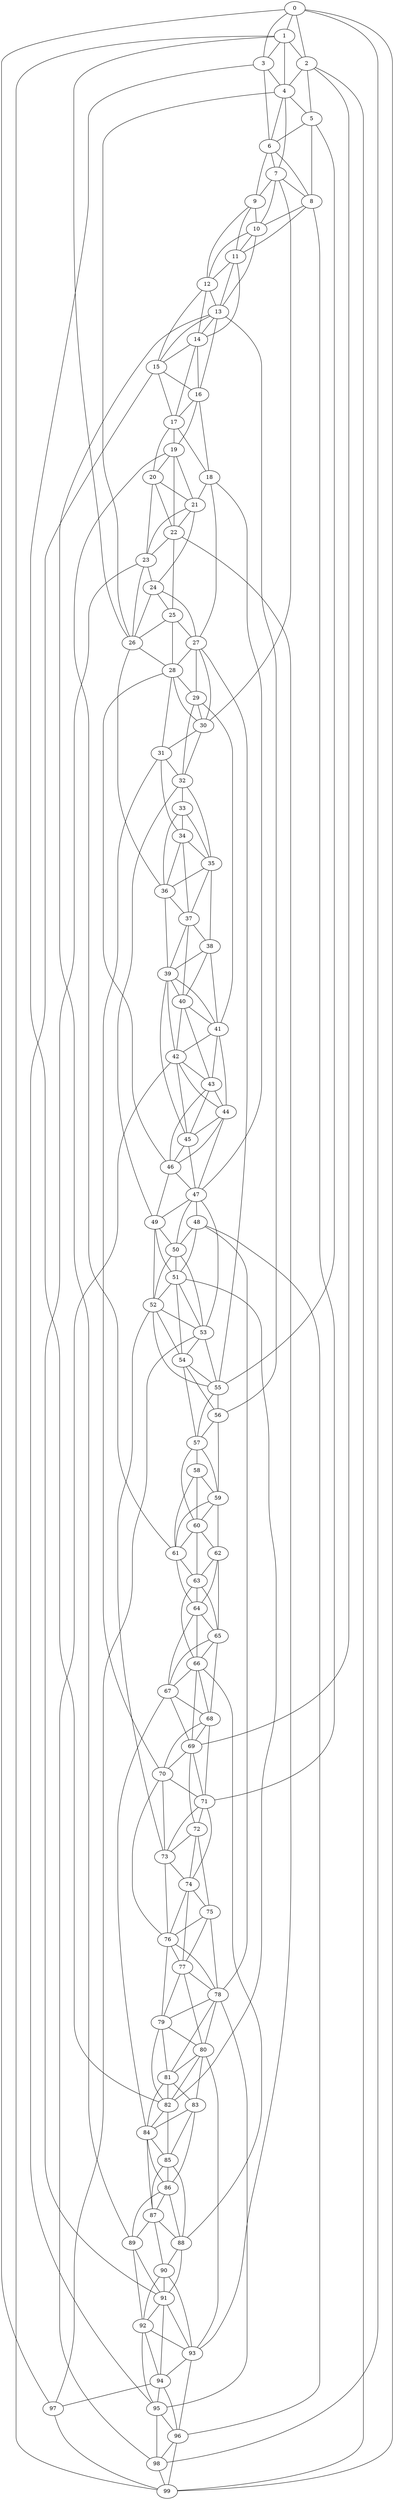 strict graph "watts_strogatz_graph(100,6,0.1)" {
0;
1;
2;
3;
4;
5;
6;
7;
8;
9;
10;
11;
12;
13;
14;
15;
16;
17;
18;
19;
20;
21;
22;
23;
24;
25;
26;
27;
28;
29;
30;
31;
32;
33;
34;
35;
36;
37;
38;
39;
40;
41;
42;
43;
44;
45;
46;
47;
48;
49;
50;
51;
52;
53;
54;
55;
56;
57;
58;
59;
60;
61;
62;
63;
64;
65;
66;
67;
68;
69;
70;
71;
72;
73;
74;
75;
76;
77;
78;
79;
80;
81;
82;
83;
84;
85;
86;
87;
88;
89;
90;
91;
92;
93;
94;
95;
96;
97;
98;
99;
0 -- 1  [is_available=True, prob="1.0"];
0 -- 2  [is_available=True, prob="1.0"];
0 -- 3  [is_available=True, prob="0.438348752696"];
0 -- 97  [is_available=True, prob="1.0"];
0 -- 98  [is_available=True, prob="0.572672139635"];
0 -- 99  [is_available=True, prob="0.711432715912"];
1 -- 2  [is_available=True, prob="0.164005627779"];
1 -- 99  [is_available=True, prob="0.202174616691"];
1 -- 4  [is_available=True, prob="0.257963229422"];
1 -- 3  [is_available=True, prob="0.270574562578"];
1 -- 26  [is_available=True, prob="0.726524833387"];
2 -- 4  [is_available=True, prob="0.657671424085"];
2 -- 5  [is_available=True, prob="0.208658912867"];
2 -- 99  [is_available=True, prob="0.0488382760837"];
2 -- 69  [is_available=True, prob="0.176108395309"];
3 -- 4  [is_available=True, prob="1.0"];
3 -- 6  [is_available=True, prob="0.455581663166"];
3 -- 82  [is_available=True, prob="0.510715394783"];
4 -- 5  [is_available=True, prob="0.560206477893"];
4 -- 6  [is_available=True, prob="1.0"];
4 -- 7  [is_available=True, prob="0.254422924977"];
4 -- 26  [is_available=True, prob="1.0"];
5 -- 6  [is_available=True, prob="0.809472599727"];
5 -- 8  [is_available=True, prob="1.0"];
5 -- 55  [is_available=True, prob="0.645236582225"];
6 -- 7  [is_available=True, prob="0.550062345119"];
6 -- 8  [is_available=True, prob="0.0410745498386"];
6 -- 9  [is_available=True, prob="0.876427364395"];
7 -- 8  [is_available=True, prob="1.0"];
7 -- 9  [is_available=True, prob="1.0"];
7 -- 10  [is_available=True, prob="1.0"];
7 -- 30  [is_available=True, prob="0.21526523542"];
8 -- 10  [is_available=True, prob="0.765168704671"];
8 -- 11  [is_available=True, prob="0.871975266304"];
8 -- 71  [is_available=True, prob="1.0"];
9 -- 10  [is_available=True, prob="0.556192117187"];
9 -- 11  [is_available=True, prob="0.514864056823"];
9 -- 12  [is_available=True, prob="0.0369157046235"];
10 -- 11  [is_available=True, prob="0.0607464850361"];
10 -- 12  [is_available=True, prob="0.350602365703"];
10 -- 13  [is_available=True, prob="0.728260169522"];
11 -- 12  [is_available=True, prob="0.946746458673"];
11 -- 13  [is_available=True, prob="0.0299064935109"];
11 -- 14  [is_available=True, prob="0.155045652778"];
12 -- 13  [is_available=True, prob="0.798023514846"];
12 -- 14  [is_available=True, prob="0.405477696938"];
12 -- 15  [is_available=True, prob="1.0"];
13 -- 14  [is_available=True, prob="0.530371953549"];
13 -- 15  [is_available=True, prob="0.853039020191"];
13 -- 16  [is_available=True, prob="1.0"];
13 -- 56  [is_available=True, prob="0.0544224626693"];
13 -- 89  [is_available=True, prob="0.285837963239"];
14 -- 15  [is_available=True, prob="0.750261369936"];
14 -- 16  [is_available=True, prob="0.565243324995"];
14 -- 17  [is_available=True, prob="0.572633798363"];
15 -- 16  [is_available=True, prob="0.558438883682"];
15 -- 17  [is_available=True, prob="0.929783659456"];
15 -- 95  [is_available=True, prob="0.192537429977"];
16 -- 17  [is_available=True, prob="0.974317115894"];
16 -- 18  [is_available=True, prob="0.575603327019"];
16 -- 19  [is_available=True, prob="0.311556787196"];
17 -- 18  [is_available=True, prob="1.0"];
17 -- 19  [is_available=True, prob="0.961688148253"];
17 -- 20  [is_available=True, prob="0.318096500755"];
18 -- 47  [is_available=True, prob="1.0"];
18 -- 21  [is_available=True, prob="0.663054052365"];
18 -- 27  [is_available=True, prob="0.339213049945"];
19 -- 20  [is_available=True, prob="0.854032319657"];
19 -- 21  [is_available=True, prob="1.0"];
19 -- 22  [is_available=True, prob="0.410744329275"];
19 -- 61  [is_available=True, prob="0.992520999272"];
20 -- 21  [is_available=True, prob="0.449542869353"];
20 -- 22  [is_available=True, prob="1.0"];
20 -- 23  [is_available=True, prob="0.211330483382"];
21 -- 22  [is_available=True, prob="1.0"];
21 -- 23  [is_available=True, prob="0.876691384793"];
21 -- 24  [is_available=True, prob="0.781722775127"];
22 -- 23  [is_available=True, prob="0.809639136391"];
22 -- 25  [is_available=True, prob="0.120295948338"];
22 -- 93  [is_available=True, prob="0.884805272219"];
23 -- 24  [is_available=True, prob="0.0737924815369"];
23 -- 26  [is_available=True, prob="1.0"];
23 -- 91  [is_available=True, prob="0.985910735542"];
24 -- 25  [is_available=True, prob="0.495860128581"];
24 -- 26  [is_available=True, prob="0.539981730508"];
24 -- 27  [is_available=True, prob="0.416534796816"];
25 -- 26  [is_available=True, prob="0.712097830169"];
25 -- 27  [is_available=True, prob="0.156610649715"];
25 -- 28  [is_available=True, prob="0.467623316226"];
26 -- 36  [is_available=True, prob="0.477003754309"];
26 -- 28  [is_available=True, prob="0.893218627232"];
27 -- 55  [is_available=True, prob="1.0"];
27 -- 28  [is_available=True, prob="0.76744973288"];
27 -- 29  [is_available=True, prob="0.429464568929"];
27 -- 30  [is_available=True, prob="0.145330156503"];
28 -- 46  [is_available=True, prob="1.0"];
28 -- 29  [is_available=True, prob="0.4148747762"];
28 -- 30  [is_available=True, prob="0.659254962618"];
28 -- 31  [is_available=True, prob="0.956115164854"];
29 -- 32  [is_available=True, prob="0.894134225094"];
29 -- 41  [is_available=True, prob="0.400803634075"];
29 -- 30  [is_available=True, prob="0.111241810761"];
30 -- 32  [is_available=True, prob="1.0"];
30 -- 31  [is_available=True, prob="0.713075114512"];
31 -- 32  [is_available=True, prob="1.0"];
31 -- 34  [is_available=True, prob="0.188126208193"];
31 -- 70  [is_available=True, prob="1.0"];
32 -- 33  [is_available=True, prob="0.747894884495"];
32 -- 35  [is_available=True, prob="0.227647237859"];
32 -- 49  [is_available=True, prob="1.0"];
33 -- 34  [is_available=True, prob="1.0"];
33 -- 35  [is_available=True, prob="0.869749651549"];
33 -- 36  [is_available=True, prob="0.957686289489"];
34 -- 35  [is_available=True, prob="0.0670901861686"];
34 -- 36  [is_available=True, prob="0.135715734558"];
34 -- 37  [is_available=True, prob="0.803889958631"];
35 -- 36  [is_available=True, prob="0.0396515774736"];
35 -- 37  [is_available=True, prob="0.504295991028"];
35 -- 38  [is_available=True, prob="0.387024483722"];
36 -- 37  [is_available=True, prob="1.0"];
36 -- 39  [is_available=True, prob="0.200981288576"];
37 -- 38  [is_available=True, prob="0.934385302738"];
37 -- 39  [is_available=True, prob="0.360924055737"];
37 -- 40  [is_available=True, prob="0.35596462576"];
38 -- 39  [is_available=True, prob="1.0"];
38 -- 40  [is_available=True, prob="1.0"];
38 -- 41  [is_available=True, prob="1.0"];
39 -- 40  [is_available=True, prob="0.0398462122032"];
39 -- 41  [is_available=True, prob="0.840663954353"];
39 -- 42  [is_available=True, prob="0.0964232295186"];
39 -- 45  [is_available=True, prob="0.289343169542"];
40 -- 41  [is_available=True, prob="1.0"];
40 -- 42  [is_available=True, prob="0.934759159503"];
40 -- 43  [is_available=True, prob="0.711480833845"];
41 -- 42  [is_available=True, prob="1.0"];
41 -- 43  [is_available=True, prob="1.0"];
41 -- 44  [is_available=True, prob="1.0"];
42 -- 98  [is_available=True, prob="0.189932147777"];
42 -- 43  [is_available=True, prob="0.0368813947016"];
42 -- 44  [is_available=True, prob="0.498671641495"];
42 -- 45  [is_available=True, prob="0.904899244957"];
43 -- 44  [is_available=True, prob="0.0504966601045"];
43 -- 45  [is_available=True, prob="1.0"];
43 -- 46  [is_available=True, prob="0.935712456633"];
44 -- 45  [is_available=True, prob="0.0264447712712"];
44 -- 46  [is_available=True, prob="0.0691532448401"];
44 -- 47  [is_available=True, prob="1.0"];
45 -- 46  [is_available=True, prob="1.0"];
45 -- 47  [is_available=True, prob="1.0"];
46 -- 47  [is_available=True, prob="0.978983092202"];
46 -- 49  [is_available=True, prob="0.737350548578"];
47 -- 48  [is_available=True, prob="1.0"];
47 -- 49  [is_available=True, prob="0.598111762374"];
47 -- 50  [is_available=True, prob="0.917039819524"];
47 -- 53  [is_available=True, prob="0.818968116254"];
48 -- 96  [is_available=True, prob="0.215330262309"];
48 -- 50  [is_available=True, prob="0.0912711590928"];
48 -- 51  [is_available=True, prob="0.241382005512"];
48 -- 78  [is_available=True, prob="0.370079168569"];
49 -- 50  [is_available=True, prob="0.203740412092"];
49 -- 51  [is_available=True, prob="0.515370119002"];
49 -- 52  [is_available=True, prob="0.87835435846"];
50 -- 51  [is_available=True, prob="0.988324891549"];
50 -- 52  [is_available=True, prob="1.0"];
50 -- 53  [is_available=True, prob="0.342945199445"];
51 -- 82  [is_available=True, prob="0.852238563917"];
51 -- 52  [is_available=True, prob="0.495416266518"];
51 -- 53  [is_available=True, prob="0.951640670918"];
51 -- 54  [is_available=True, prob="0.234660274961"];
52 -- 73  [is_available=True, prob="1.0"];
52 -- 53  [is_available=True, prob="1.0"];
52 -- 54  [is_available=True, prob="0.10425064868"];
52 -- 55  [is_available=True, prob="0.210687783502"];
53 -- 97  [is_available=True, prob="0.884026319404"];
53 -- 54  [is_available=True, prob="0.253459503103"];
53 -- 55  [is_available=True, prob="0.0735802288531"];
54 -- 55  [is_available=True, prob="0.846686915684"];
54 -- 56  [is_available=True, prob="0.800379061155"];
54 -- 57  [is_available=True, prob="1.0"];
55 -- 56  [is_available=True, prob="0.247712688833"];
55 -- 57  [is_available=True, prob="1.0"];
56 -- 57  [is_available=True, prob="0.763081330182"];
56 -- 59  [is_available=True, prob="0.204455811873"];
57 -- 58  [is_available=True, prob="0.519219163551"];
57 -- 59  [is_available=True, prob="0.709939085254"];
57 -- 60  [is_available=True, prob="0.108605223499"];
58 -- 59  [is_available=True, prob="0.568346159058"];
58 -- 60  [is_available=True, prob="0.40688492148"];
58 -- 61  [is_available=True, prob="1.0"];
59 -- 60  [is_available=True, prob="0.173933390268"];
59 -- 61  [is_available=True, prob="1.0"];
59 -- 62  [is_available=True, prob="0.840186980948"];
60 -- 61  [is_available=True, prob="0.654085243609"];
60 -- 62  [is_available=True, prob="1.0"];
60 -- 63  [is_available=True, prob="0.976463176109"];
61 -- 64  [is_available=True, prob="0.00539838290366"];
61 -- 63  [is_available=True, prob="1.0"];
62 -- 64  [is_available=True, prob="0.381485907046"];
62 -- 65  [is_available=True, prob="0.850719181405"];
62 -- 63  [is_available=True, prob="0.0256131553683"];
63 -- 64  [is_available=True, prob="0.589706429459"];
63 -- 65  [is_available=True, prob="0.683930173859"];
63 -- 66  [is_available=True, prob="0.689091954517"];
64 -- 65  [is_available=True, prob="0.172692435091"];
64 -- 66  [is_available=True, prob="0.71382158089"];
64 -- 67  [is_available=True, prob="0.811026523728"];
65 -- 66  [is_available=True, prob="0.681073333271"];
65 -- 67  [is_available=True, prob="0.69940228108"];
65 -- 68  [is_available=True, prob="0.459215125004"];
66 -- 67  [is_available=True, prob="1.0"];
66 -- 68  [is_available=True, prob="0.248484166933"];
66 -- 69  [is_available=True, prob="0.403592679869"];
66 -- 88  [is_available=True, prob="1.0"];
67 -- 68  [is_available=True, prob="1.0"];
67 -- 69  [is_available=True, prob="1.0"];
67 -- 84  [is_available=True, prob="0.211672915636"];
68 -- 69  [is_available=True, prob="0.436653995392"];
68 -- 70  [is_available=True, prob="0.825694635916"];
68 -- 71  [is_available=True, prob="0.0957275026962"];
69 -- 70  [is_available=True, prob="0.343338457541"];
69 -- 71  [is_available=True, prob="0.489014085072"];
69 -- 72  [is_available=True, prob="0.927025200658"];
70 -- 71  [is_available=True, prob="1.0"];
70 -- 73  [is_available=True, prob="1.0"];
70 -- 76  [is_available=True, prob="1.0"];
71 -- 72  [is_available=True, prob="0.152407997916"];
71 -- 73  [is_available=True, prob="0.879444326287"];
71 -- 74  [is_available=True, prob="0.464068218996"];
72 -- 73  [is_available=True, prob="1.0"];
72 -- 74  [is_available=True, prob="0.353870658026"];
72 -- 75  [is_available=True, prob="1.0"];
73 -- 74  [is_available=True, prob="0.834302300564"];
73 -- 76  [is_available=True, prob="0.49814284808"];
74 -- 75  [is_available=True, prob="0.245100446038"];
74 -- 76  [is_available=True, prob="0.574789461394"];
74 -- 77  [is_available=True, prob="0.762947400556"];
75 -- 76  [is_available=True, prob="0.507019607092"];
75 -- 77  [is_available=True, prob="0.440817362418"];
75 -- 78  [is_available=True, prob="0.115477993743"];
76 -- 77  [is_available=True, prob="0.352698873061"];
76 -- 78  [is_available=True, prob="0.911027361872"];
76 -- 79  [is_available=True, prob="0.626913129558"];
77 -- 78  [is_available=True, prob="0.889966016191"];
77 -- 79  [is_available=True, prob="0.969107825964"];
77 -- 80  [is_available=True, prob="0.862961339775"];
78 -- 79  [is_available=True, prob="0.86032665304"];
78 -- 80  [is_available=True, prob="0.117439502015"];
78 -- 81  [is_available=True, prob="1.0"];
78 -- 95  [is_available=True, prob="0.235522616228"];
79 -- 80  [is_available=True, prob="0.698612851747"];
79 -- 81  [is_available=True, prob="1.0"];
79 -- 82  [is_available=True, prob="1.0"];
80 -- 81  [is_available=True, prob="0.643704384135"];
80 -- 82  [is_available=True, prob="0.954446451502"];
80 -- 83  [is_available=True, prob="0.0634210300055"];
80 -- 93  [is_available=True, prob="0.86944564837"];
81 -- 82  [is_available=True, prob="0.601931482008"];
81 -- 83  [is_available=True, prob="0.970956864637"];
81 -- 84  [is_available=True, prob="0.99775076977"];
82 -- 84  [is_available=True, prob="0.0133447438615"];
82 -- 85  [is_available=True, prob="0.838020499371"];
83 -- 84  [is_available=True, prob="0.997761559233"];
83 -- 85  [is_available=True, prob="0.560770368337"];
83 -- 86  [is_available=True, prob="1.0"];
84 -- 85  [is_available=True, prob="1.0"];
84 -- 86  [is_available=True, prob="0.789582035882"];
84 -- 87  [is_available=True, prob="0.272894456681"];
85 -- 86  [is_available=True, prob="1.0"];
85 -- 87  [is_available=True, prob="0.157079729931"];
85 -- 88  [is_available=True, prob="0.534932851129"];
86 -- 87  [is_available=True, prob="0.431170345725"];
86 -- 88  [is_available=True, prob="1.0"];
86 -- 89  [is_available=True, prob="0.0106935108546"];
87 -- 88  [is_available=True, prob="1.0"];
87 -- 89  [is_available=True, prob="1.0"];
87 -- 90  [is_available=True, prob="0.846493760314"];
88 -- 90  [is_available=True, prob="0.159867486373"];
88 -- 91  [is_available=True, prob="1.0"];
89 -- 91  [is_available=True, prob="0.507600667462"];
89 -- 92  [is_available=True, prob="0.848365520167"];
90 -- 91  [is_available=True, prob="0.0221479382192"];
90 -- 92  [is_available=True, prob="0.162979238157"];
90 -- 93  [is_available=True, prob="1.0"];
91 -- 92  [is_available=True, prob="1.0"];
91 -- 93  [is_available=True, prob="0.90787419448"];
91 -- 94  [is_available=True, prob="0.827714663028"];
92 -- 93  [is_available=True, prob="1.0"];
92 -- 94  [is_available=True, prob="1.0"];
92 -- 95  [is_available=True, prob="1.0"];
93 -- 96  [is_available=True, prob="0.964422086907"];
93 -- 94  [is_available=True, prob="1.0"];
94 -- 96  [is_available=True, prob="0.157785863654"];
94 -- 97  [is_available=True, prob="0.862472789143"];
94 -- 95  [is_available=True, prob="1.0"];
95 -- 96  [is_available=True, prob="0.457116853062"];
95 -- 98  [is_available=True, prob="1.0"];
96 -- 98  [is_available=True, prob="0.159806248321"];
96 -- 99  [is_available=True, prob="0.638388886891"];
97 -- 99  [is_available=True, prob="0.628139278613"];
98 -- 99  [is_available=True, prob="1.0"];
}
